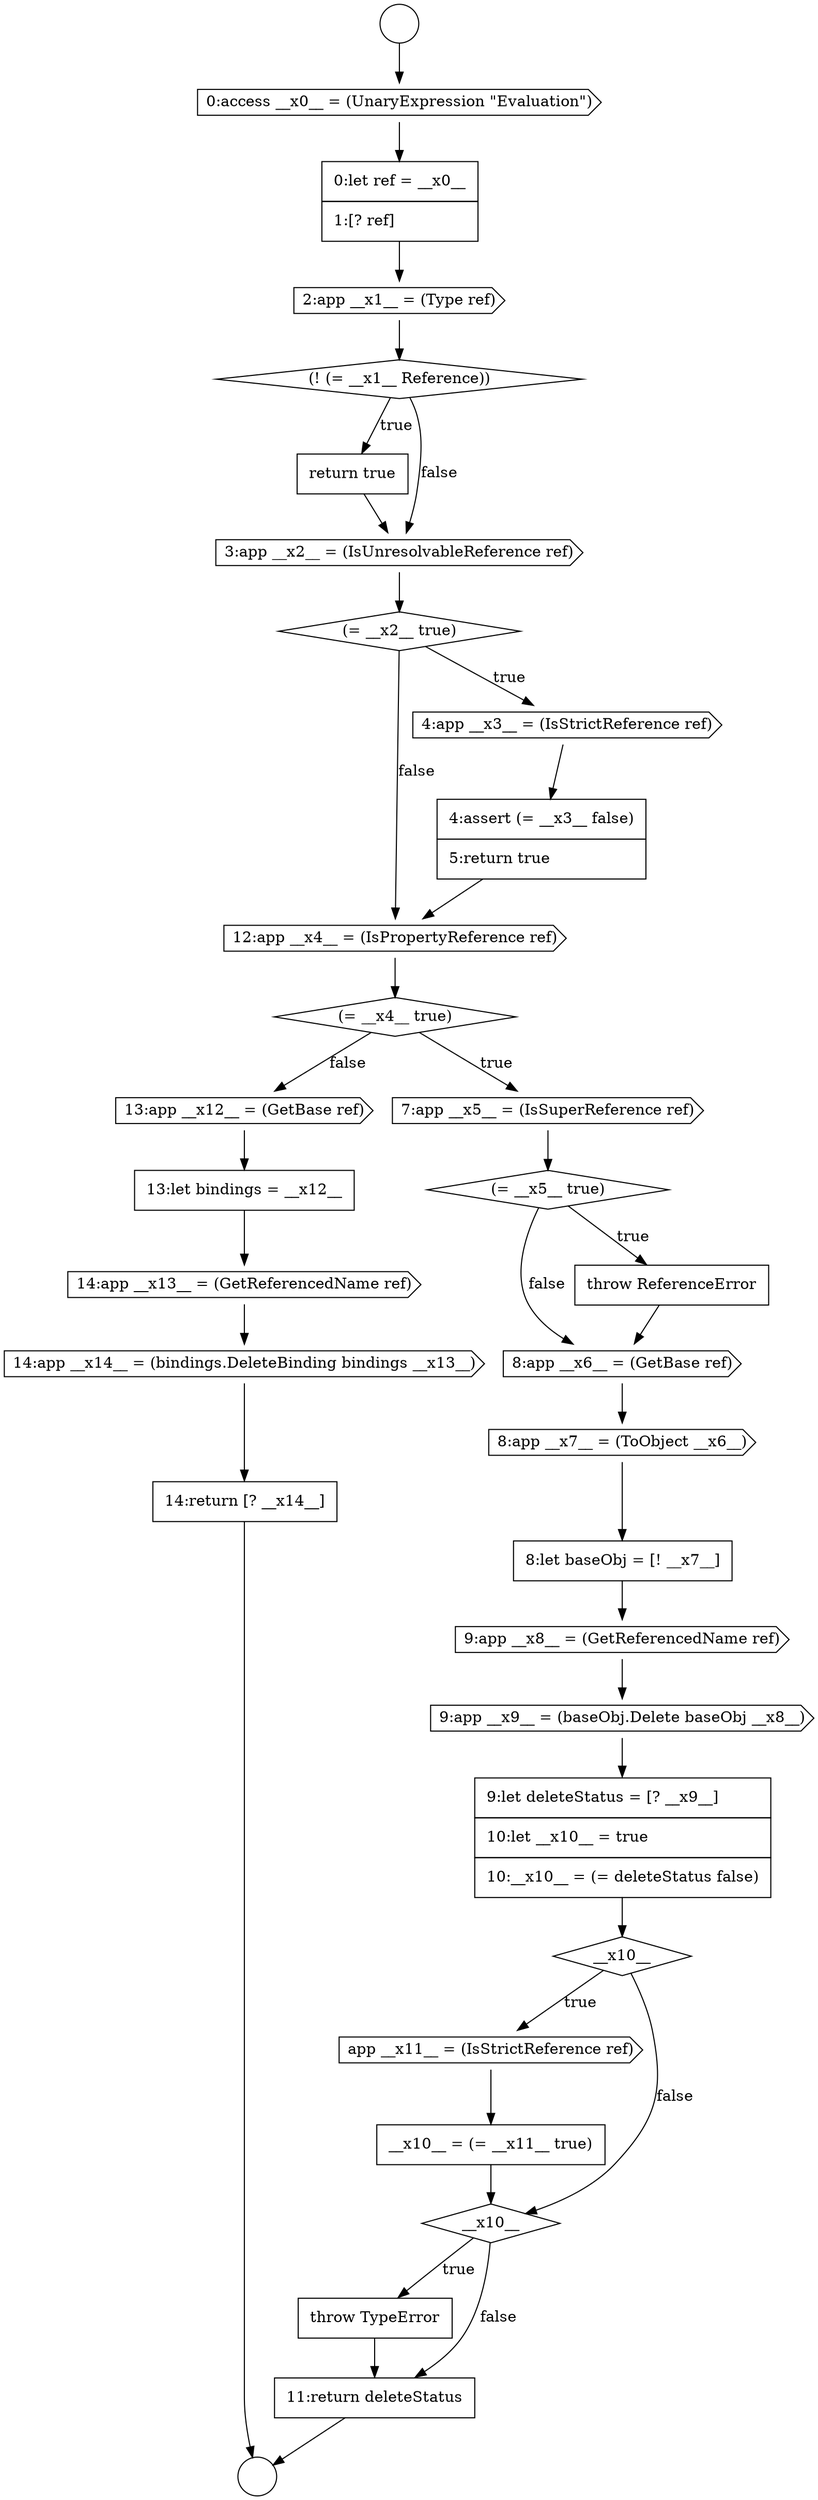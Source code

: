 digraph {
  node4532 [shape=diamond, label=<<font color="black">(= __x4__ true)</font>> color="black" fillcolor="white" style=filled]
  node4551 [shape=cds, label=<<font color="black">14:app __x14__ = (bindings.DeleteBinding bindings __x13__)</font>> color="black" fillcolor="white" style=filled]
  node4536 [shape=cds, label=<<font color="black">8:app __x6__ = (GetBase ref)</font>> color="black" fillcolor="white" style=filled]
  node4531 [shape=cds, label=<<font color="black">12:app __x4__ = (IsPropertyReference ref)</font>> color="black" fillcolor="white" style=filled]
  node4521 [shape=circle label=" " color="black" fillcolor="white" style=filled]
  node4540 [shape=cds, label=<<font color="black">9:app __x9__ = (baseObj.Delete baseObj __x8__)</font>> color="black" fillcolor="white" style=filled]
  node4541 [shape=none, margin=0, label=<<font color="black">
    <table border="0" cellborder="1" cellspacing="0" cellpadding="10">
      <tr><td align="left">9:let deleteStatus = [? __x9__]</td></tr>
      <tr><td align="left">10:let __x10__ = true</td></tr>
      <tr><td align="left">10:__x10__ = (= deleteStatus false)</td></tr>
    </table>
  </font>> color="black" fillcolor="white" style=filled]
  node4529 [shape=cds, label=<<font color="black">4:app __x3__ = (IsStrictReference ref)</font>> color="black" fillcolor="white" style=filled]
  node4534 [shape=diamond, label=<<font color="black">(= __x5__ true)</font>> color="black" fillcolor="white" style=filled]
  node4538 [shape=none, margin=0, label=<<font color="black">
    <table border="0" cellborder="1" cellspacing="0" cellpadding="10">
      <tr><td align="left">8:let baseObj = [! __x7__]</td></tr>
    </table>
  </font>> color="black" fillcolor="white" style=filled]
  node4548 [shape=cds, label=<<font color="black">13:app __x12__ = (GetBase ref)</font>> color="black" fillcolor="white" style=filled]
  node4523 [shape=none, margin=0, label=<<font color="black">
    <table border="0" cellborder="1" cellspacing="0" cellpadding="10">
      <tr><td align="left">0:let ref = __x0__</td></tr>
      <tr><td align="left">1:[? ref]</td></tr>
    </table>
  </font>> color="black" fillcolor="white" style=filled]
  node4543 [shape=cds, label=<<font color="black">app __x11__ = (IsStrictReference ref)</font>> color="black" fillcolor="white" style=filled]
  node4528 [shape=diamond, label=<<font color="black">(= __x2__ true)</font>> color="black" fillcolor="white" style=filled]
  node4539 [shape=cds, label=<<font color="black">9:app __x8__ = (GetReferencedName ref)</font>> color="black" fillcolor="white" style=filled]
  node4546 [shape=none, margin=0, label=<<font color="black">
    <table border="0" cellborder="1" cellspacing="0" cellpadding="10">
      <tr><td align="left">throw TypeError</td></tr>
    </table>
  </font>> color="black" fillcolor="white" style=filled]
  node4524 [shape=cds, label=<<font color="black">2:app __x1__ = (Type ref)</font>> color="black" fillcolor="white" style=filled]
  node4544 [shape=none, margin=0, label=<<font color="black">
    <table border="0" cellborder="1" cellspacing="0" cellpadding="10">
      <tr><td align="left">__x10__ = (= __x11__ true)</td></tr>
    </table>
  </font>> color="black" fillcolor="white" style=filled]
  node4525 [shape=diamond, label=<<font color="black">(! (= __x1__ Reference))</font>> color="black" fillcolor="white" style=filled]
  node4545 [shape=diamond, label=<<font color="black">__x10__</font>> color="black" fillcolor="white" style=filled]
  node4530 [shape=none, margin=0, label=<<font color="black">
    <table border="0" cellborder="1" cellspacing="0" cellpadding="10">
      <tr><td align="left">4:assert (= __x3__ false)</td></tr>
      <tr><td align="left">5:return true</td></tr>
    </table>
  </font>> color="black" fillcolor="white" style=filled]
  node4535 [shape=none, margin=0, label=<<font color="black">
    <table border="0" cellborder="1" cellspacing="0" cellpadding="10">
      <tr><td align="left">throw ReferenceError</td></tr>
    </table>
  </font>> color="black" fillcolor="white" style=filled]
  node4550 [shape=cds, label=<<font color="black">14:app __x13__ = (GetReferencedName ref)</font>> color="black" fillcolor="white" style=filled]
  node4526 [shape=none, margin=0, label=<<font color="black">
    <table border="0" cellborder="1" cellspacing="0" cellpadding="10">
      <tr><td align="left">return true</td></tr>
    </table>
  </font>> color="black" fillcolor="white" style=filled]
  node4537 [shape=cds, label=<<font color="black">8:app __x7__ = (ToObject __x6__)</font>> color="black" fillcolor="white" style=filled]
  node4522 [shape=cds, label=<<font color="black">0:access __x0__ = (UnaryExpression &quot;Evaluation&quot;)</font>> color="black" fillcolor="white" style=filled]
  node4549 [shape=none, margin=0, label=<<font color="black">
    <table border="0" cellborder="1" cellspacing="0" cellpadding="10">
      <tr><td align="left">13:let bindings = __x12__</td></tr>
    </table>
  </font>> color="black" fillcolor="white" style=filled]
  node4542 [shape=diamond, label=<<font color="black">__x10__</font>> color="black" fillcolor="white" style=filled]
  node4527 [shape=cds, label=<<font color="black">3:app __x2__ = (IsUnresolvableReference ref)</font>> color="black" fillcolor="white" style=filled]
  node4533 [shape=cds, label=<<font color="black">7:app __x5__ = (IsSuperReference ref)</font>> color="black" fillcolor="white" style=filled]
  node4520 [shape=circle label=" " color="black" fillcolor="white" style=filled]
  node4547 [shape=none, margin=0, label=<<font color="black">
    <table border="0" cellborder="1" cellspacing="0" cellpadding="10">
      <tr><td align="left">11:return deleteStatus</td></tr>
    </table>
  </font>> color="black" fillcolor="white" style=filled]
  node4552 [shape=none, margin=0, label=<<font color="black">
    <table border="0" cellborder="1" cellspacing="0" cellpadding="10">
      <tr><td align="left">14:return [? __x14__]</td></tr>
    </table>
  </font>> color="black" fillcolor="white" style=filled]
  node4526 -> node4527 [ color="black"]
  node4546 -> node4547 [ color="black"]
  node4529 -> node4530 [ color="black"]
  node4530 -> node4531 [ color="black"]
  node4525 -> node4526 [label=<<font color="black">true</font>> color="black"]
  node4525 -> node4527 [label=<<font color="black">false</font>> color="black"]
  node4528 -> node4529 [label=<<font color="black">true</font>> color="black"]
  node4528 -> node4531 [label=<<font color="black">false</font>> color="black"]
  node4522 -> node4523 [ color="black"]
  node4551 -> node4552 [ color="black"]
  node4533 -> node4534 [ color="black"]
  node4544 -> node4545 [ color="black"]
  node4535 -> node4536 [ color="black"]
  node4549 -> node4550 [ color="black"]
  node4534 -> node4535 [label=<<font color="black">true</font>> color="black"]
  node4534 -> node4536 [label=<<font color="black">false</font>> color="black"]
  node4541 -> node4542 [ color="black"]
  node4540 -> node4541 [ color="black"]
  node4524 -> node4525 [ color="black"]
  node4520 -> node4522 [ color="black"]
  node4532 -> node4533 [label=<<font color="black">true</font>> color="black"]
  node4532 -> node4548 [label=<<font color="black">false</font>> color="black"]
  node4550 -> node4551 [ color="black"]
  node4543 -> node4544 [ color="black"]
  node4552 -> node4521 [ color="black"]
  node4548 -> node4549 [ color="black"]
  node4547 -> node4521 [ color="black"]
  node4542 -> node4543 [label=<<font color="black">true</font>> color="black"]
  node4542 -> node4545 [label=<<font color="black">false</font>> color="black"]
  node4538 -> node4539 [ color="black"]
  node4531 -> node4532 [ color="black"]
  node4536 -> node4537 [ color="black"]
  node4545 -> node4546 [label=<<font color="black">true</font>> color="black"]
  node4545 -> node4547 [label=<<font color="black">false</font>> color="black"]
  node4523 -> node4524 [ color="black"]
  node4527 -> node4528 [ color="black"]
  node4537 -> node4538 [ color="black"]
  node4539 -> node4540 [ color="black"]
}
